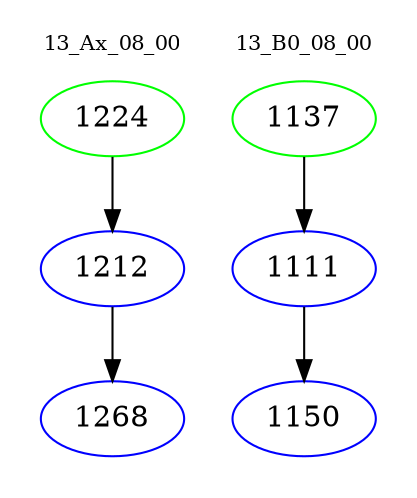 digraph{
subgraph cluster_0 {
color = white
label = "13_Ax_08_00";
fontsize=10;
T0_1224 [label="1224", color="green"]
T0_1224 -> T0_1212 [color="black"]
T0_1212 [label="1212", color="blue"]
T0_1212 -> T0_1268 [color="black"]
T0_1268 [label="1268", color="blue"]
}
subgraph cluster_1 {
color = white
label = "13_B0_08_00";
fontsize=10;
T1_1137 [label="1137", color="green"]
T1_1137 -> T1_1111 [color="black"]
T1_1111 [label="1111", color="blue"]
T1_1111 -> T1_1150 [color="black"]
T1_1150 [label="1150", color="blue"]
}
}
